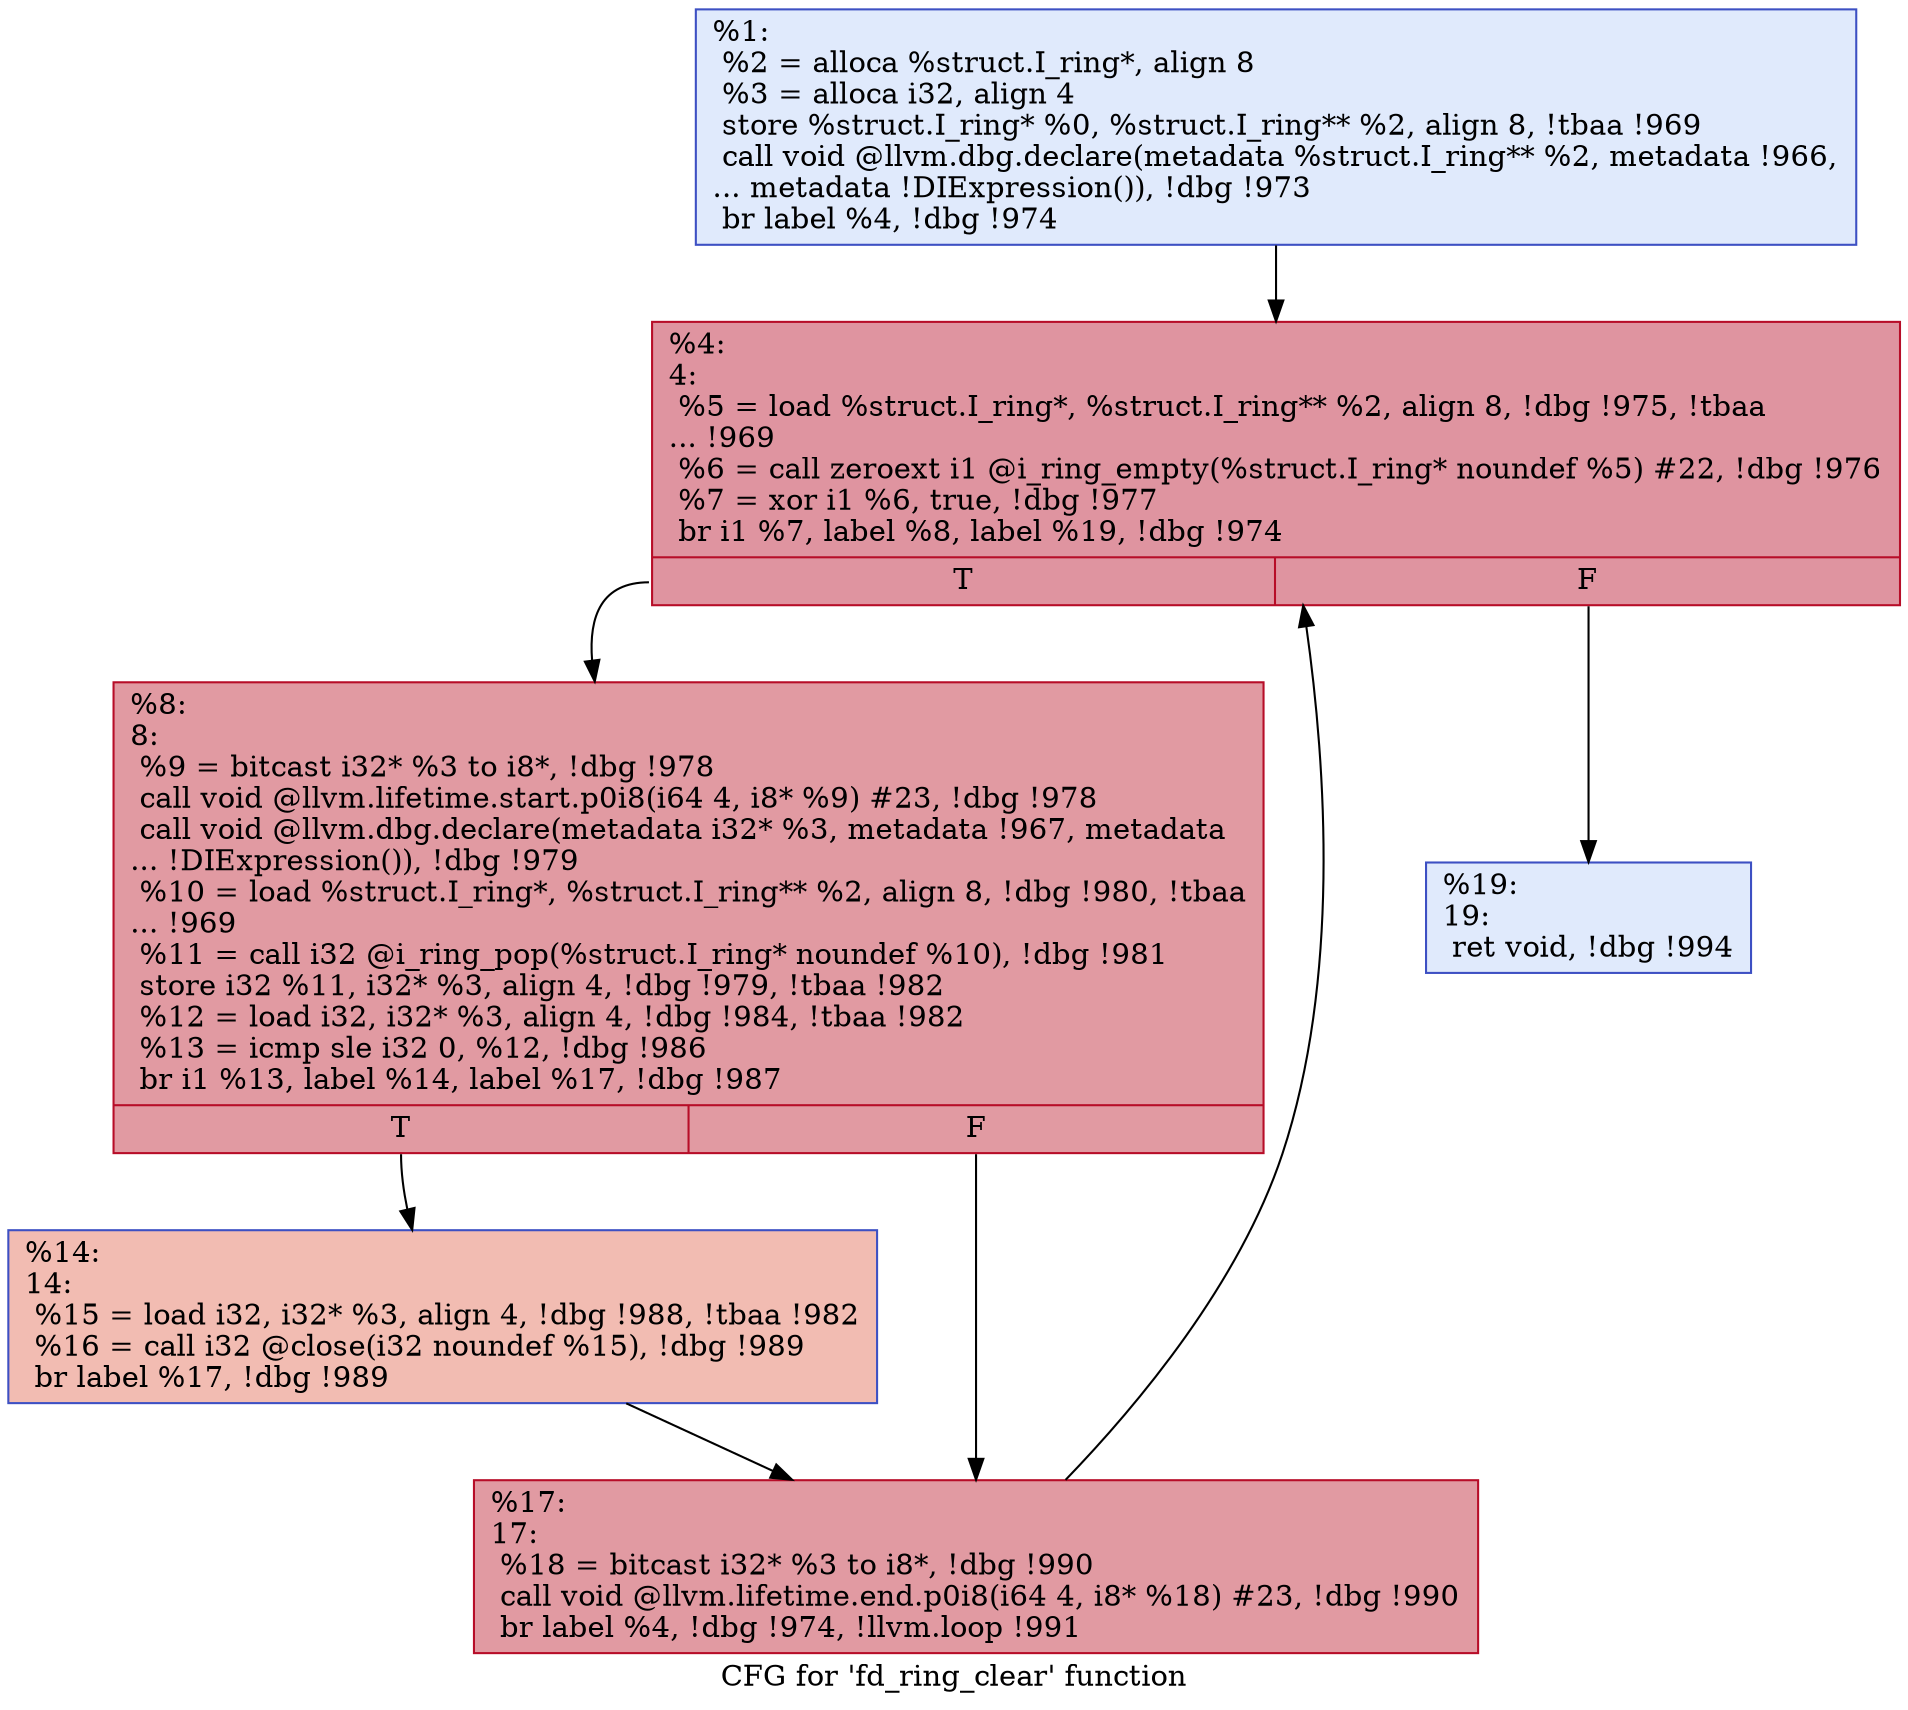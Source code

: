 digraph "CFG for 'fd_ring_clear' function" {
	label="CFG for 'fd_ring_clear' function";

	Node0x218f750 [shape=record,color="#3d50c3ff", style=filled, fillcolor="#b9d0f970",label="{%1:\l  %2 = alloca %struct.I_ring*, align 8\l  %3 = alloca i32, align 4\l  store %struct.I_ring* %0, %struct.I_ring** %2, align 8, !tbaa !969\l  call void @llvm.dbg.declare(metadata %struct.I_ring** %2, metadata !966,\l... metadata !DIExpression()), !dbg !973\l  br label %4, !dbg !974\l}"];
	Node0x218f750 -> Node0x218f7e0;
	Node0x218f7e0 [shape=record,color="#b70d28ff", style=filled, fillcolor="#b70d2870",label="{%4:\l4:                                                \l  %5 = load %struct.I_ring*, %struct.I_ring** %2, align 8, !dbg !975, !tbaa\l... !969\l  %6 = call zeroext i1 @i_ring_empty(%struct.I_ring* noundef %5) #22, !dbg !976\l  %7 = xor i1 %6, true, !dbg !977\l  br i1 %7, label %8, label %19, !dbg !974\l|{<s0>T|<s1>F}}"];
	Node0x218f7e0:s0 -> Node0x218f830;
	Node0x218f7e0:s1 -> Node0x218f920;
	Node0x218f830 [shape=record,color="#b70d28ff", style=filled, fillcolor="#bb1b2c70",label="{%8:\l8:                                                \l  %9 = bitcast i32* %3 to i8*, !dbg !978\l  call void @llvm.lifetime.start.p0i8(i64 4, i8* %9) #23, !dbg !978\l  call void @llvm.dbg.declare(metadata i32* %3, metadata !967, metadata\l... !DIExpression()), !dbg !979\l  %10 = load %struct.I_ring*, %struct.I_ring** %2, align 8, !dbg !980, !tbaa\l... !969\l  %11 = call i32 @i_ring_pop(%struct.I_ring* noundef %10), !dbg !981\l  store i32 %11, i32* %3, align 4, !dbg !979, !tbaa !982\l  %12 = load i32, i32* %3, align 4, !dbg !984, !tbaa !982\l  %13 = icmp sle i32 0, %12, !dbg !986\l  br i1 %13, label %14, label %17, !dbg !987\l|{<s0>T|<s1>F}}"];
	Node0x218f830:s0 -> Node0x218f880;
	Node0x218f830:s1 -> Node0x218f8d0;
	Node0x218f880 [shape=record,color="#3d50c3ff", style=filled, fillcolor="#e1675170",label="{%14:\l14:                                               \l  %15 = load i32, i32* %3, align 4, !dbg !988, !tbaa !982\l  %16 = call i32 @close(i32 noundef %15), !dbg !989\l  br label %17, !dbg !989\l}"];
	Node0x218f880 -> Node0x218f8d0;
	Node0x218f8d0 [shape=record,color="#b70d28ff", style=filled, fillcolor="#bb1b2c70",label="{%17:\l17:                                               \l  %18 = bitcast i32* %3 to i8*, !dbg !990\l  call void @llvm.lifetime.end.p0i8(i64 4, i8* %18) #23, !dbg !990\l  br label %4, !dbg !974, !llvm.loop !991\l}"];
	Node0x218f8d0 -> Node0x218f7e0;
	Node0x218f920 [shape=record,color="#3d50c3ff", style=filled, fillcolor="#b9d0f970",label="{%19:\l19:                                               \l  ret void, !dbg !994\l}"];
}
